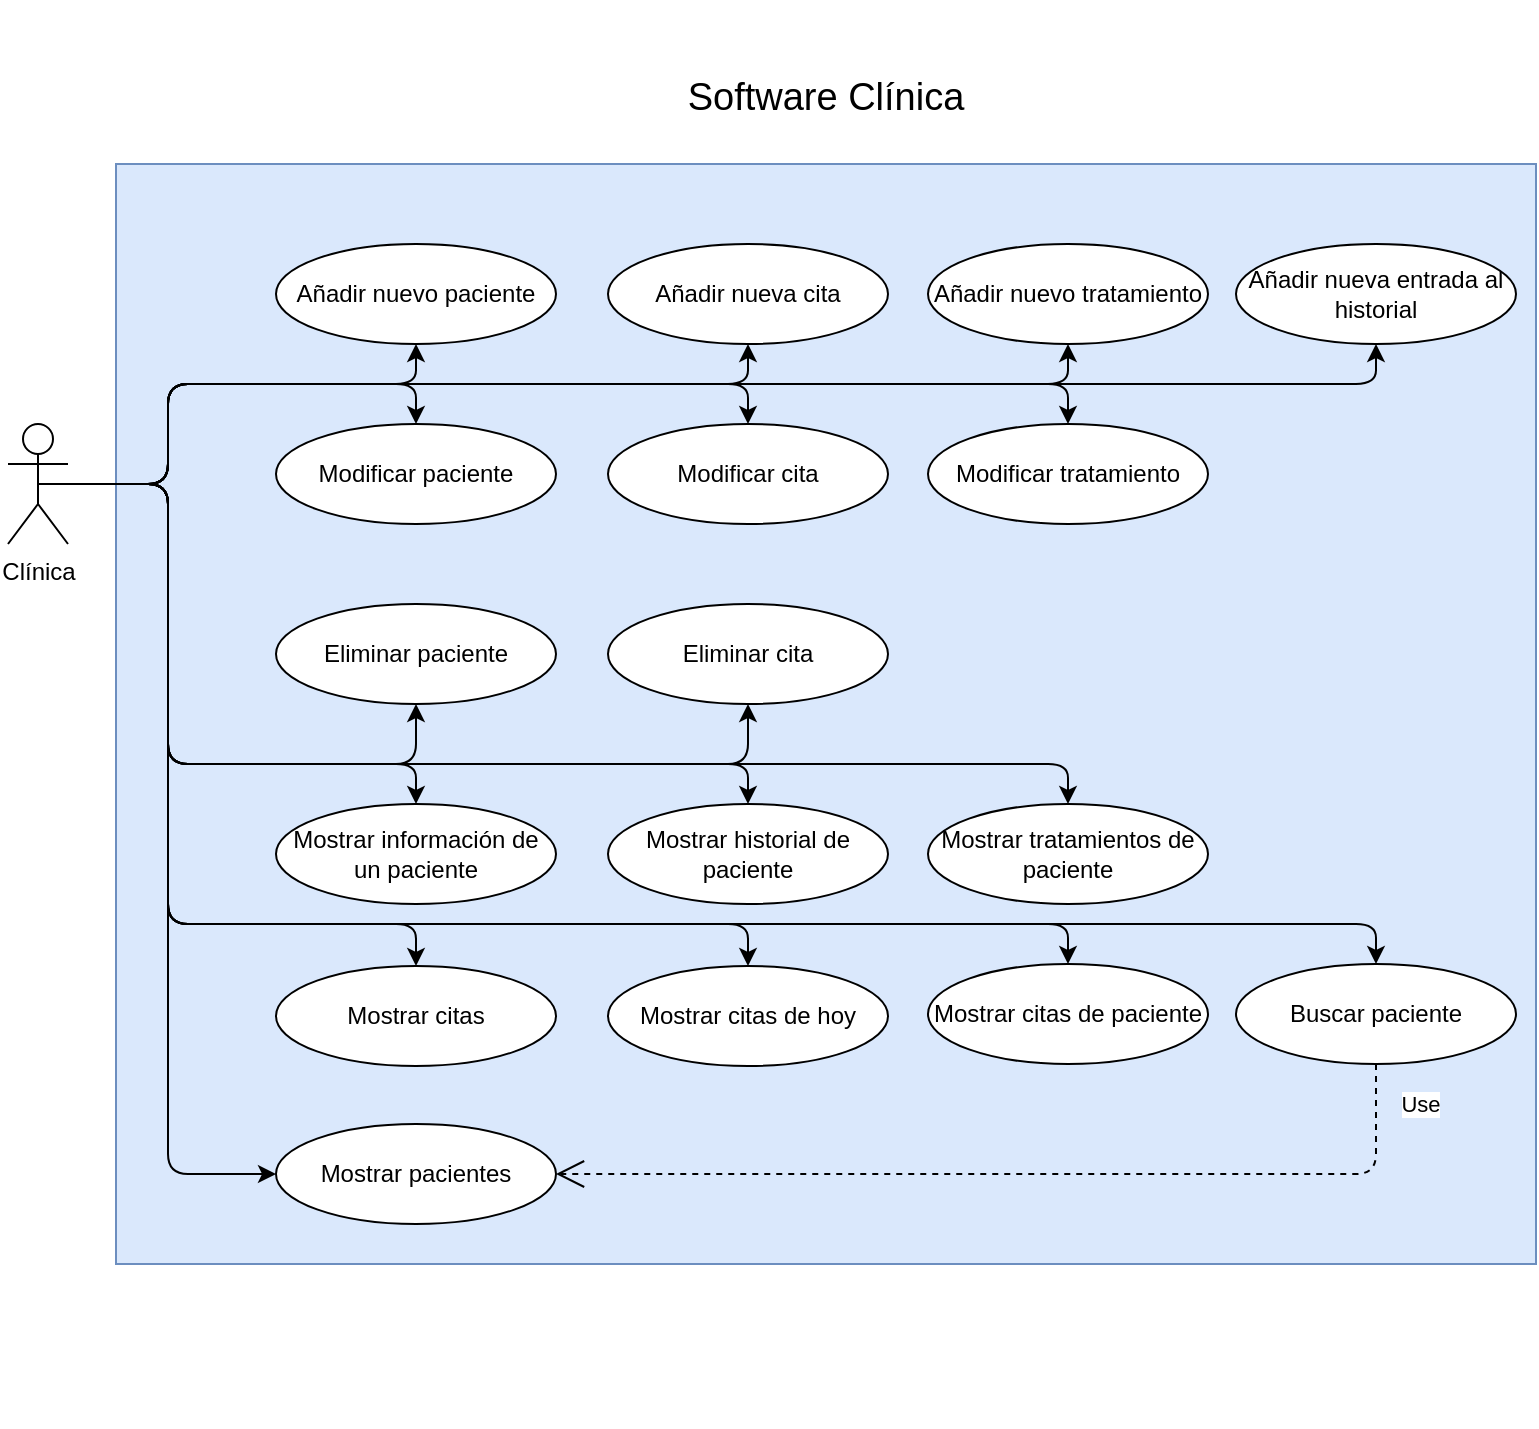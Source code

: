 <mxfile version="12.4.3" type="device" pages="1"><diagram id="VozBgr4PZ8NDdW2B0g3E" name="Page-1"><mxGraphModel dx="1673" dy="2070" grid="1" gridSize="10" guides="1" tooltips="1" connect="1" arrows="1" fold="1" page="1" pageScale="1" pageWidth="827" pageHeight="1169" math="0" shadow="0"><root><mxCell id="0"/><mxCell id="1" parent="0"/><mxCell id="RrpnQLMkxeXI5bM0-7-q-46" value="&lt;div style=&quot;font-size: 19px ; line-height: 500%&quot; align=&quot;center&quot;&gt;Software Clínica&lt;/div&gt;&lt;div style=&quot;font-size: 19px ; line-height: 500%&quot; align=&quot;center&quot;&gt;&lt;br&gt;&lt;/div&gt;&lt;div style=&quot;font-size: 19px ; line-height: 500%&quot; align=&quot;center&quot;&gt;&lt;br&gt;&lt;/div&gt;&lt;div style=&quot;font-size: 19px ; line-height: 500%&quot; align=&quot;center&quot;&gt;&lt;br&gt;&lt;/div&gt;&lt;div style=&quot;font-size: 19px ; line-height: 500%&quot; align=&quot;center&quot;&gt;&lt;br&gt;&lt;/div&gt;&lt;div style=&quot;font-size: 19px ; line-height: 500%&quot; align=&quot;center&quot;&gt;&lt;br&gt;&lt;/div&gt;&lt;div style=&quot;font-size: 19px ; line-height: 250%&quot; align=&quot;center&quot;&gt;&lt;br&gt;&lt;/div&gt;&lt;div style=&quot;font-size: 19px ; line-height: 250%&quot; align=&quot;center&quot;&gt;&lt;br&gt;&lt;/div&gt;&lt;div style=&quot;font-size: 19px ; line-height: 250%&quot; align=&quot;center&quot;&gt;&lt;br&gt;&lt;/div&gt;" style="rounded=0;whiteSpace=wrap;html=1;fillColor=#dae8fc;strokeColor=#6c8ebf;align=center;" parent="1" vertex="1"><mxGeometry x="74" y="60" width="710" height="550" as="geometry"/></mxCell><mxCell id="RrpnQLMkxeXI5bM0-7-q-7" value="&lt;div&gt;Mostrar pacientes&lt;/div&gt;" style="ellipse;whiteSpace=wrap;html=1;" parent="1" vertex="1"><mxGeometry x="154" y="540" width="140" height="50" as="geometry"/></mxCell><mxCell id="RrpnQLMkxeXI5bM0-7-q-8" value="Añadir nuevo paciente" style="ellipse;whiteSpace=wrap;html=1;" parent="1" vertex="1"><mxGeometry x="154" y="100" width="140" height="50" as="geometry"/></mxCell><mxCell id="RrpnQLMkxeXI5bM0-7-q-9" value="&lt;div&gt;Añadir nueva cita&lt;/div&gt;" style="ellipse;whiteSpace=wrap;html=1;" parent="1" vertex="1"><mxGeometry x="320" y="100" width="140" height="50" as="geometry"/></mxCell><mxCell id="RrpnQLMkxeXI5bM0-7-q-10" value="Añadir nuevo tratamiento" style="ellipse;whiteSpace=wrap;html=1;" parent="1" vertex="1"><mxGeometry x="480" y="100" width="140" height="50" as="geometry"/></mxCell><mxCell id="RrpnQLMkxeXI5bM0-7-q-11" value="&lt;div&gt;Añadir nueva entrada al historial&lt;/div&gt;" style="ellipse;whiteSpace=wrap;html=1;" parent="1" vertex="1"><mxGeometry x="634" y="100" width="140" height="50" as="geometry"/></mxCell><mxCell id="RrpnQLMkxeXI5bM0-7-q-12" value="&lt;div&gt;Mostrar citas&lt;/div&gt;" style="ellipse;whiteSpace=wrap;html=1;" parent="1" vertex="1"><mxGeometry x="154" y="461" width="140" height="50" as="geometry"/></mxCell><mxCell id="RrpnQLMkxeXI5bM0-7-q-15" value="Mostrar información de un paciente" style="ellipse;whiteSpace=wrap;html=1;" parent="1" vertex="1"><mxGeometry x="154" y="380" width="140" height="50" as="geometry"/></mxCell><mxCell id="RrpnQLMkxeXI5bM0-7-q-16" value="Modificar paciente" style="ellipse;whiteSpace=wrap;html=1;" parent="1" vertex="1"><mxGeometry x="154" y="190" width="140" height="50" as="geometry"/></mxCell><mxCell id="RrpnQLMkxeXI5bM0-7-q-17" value="Modificar tratamiento" style="ellipse;whiteSpace=wrap;html=1;" parent="1" vertex="1"><mxGeometry x="480" y="190" width="140" height="50" as="geometry"/></mxCell><mxCell id="RrpnQLMkxeXI5bM0-7-q-18" value="Buscar paciente" style="ellipse;whiteSpace=wrap;html=1;" parent="1" vertex="1"><mxGeometry x="634" y="460" width="140" height="50" as="geometry"/></mxCell><mxCell id="RrpnQLMkxeXI5bM0-7-q-21" value="Clínica" style="shape=umlActor;verticalLabelPosition=bottom;labelBackgroundColor=#ffffff;verticalAlign=top;html=1;outlineConnect=0;" parent="1" vertex="1"><mxGeometry x="20" y="190" width="30" height="60" as="geometry"/></mxCell><mxCell id="RrpnQLMkxeXI5bM0-7-q-44" value="Use" style="endArrow=open;endSize=12;dashed=1;html=1;entryX=1;entryY=0.5;entryDx=0;entryDy=0;" parent="1" source="RrpnQLMkxeXI5bM0-7-q-18" target="RrpnQLMkxeXI5bM0-7-q-7" edge="1"><mxGeometry x="-0.916" y="22" width="160" relative="1" as="geometry"><mxPoint x="544" y="331" as="sourcePoint"/><mxPoint x="704" y="331" as="targetPoint"/><Array as="points"><mxPoint x="704" y="565"/></Array><mxPoint as="offset"/></mxGeometry></mxCell><mxCell id="53jxsRuaTNY-Zy6Y8yjK-1" value="&lt;div&gt;Modificar cita&lt;/div&gt;" style="ellipse;whiteSpace=wrap;html=1;" vertex="1" parent="1"><mxGeometry x="320" y="190" width="140" height="50" as="geometry"/></mxCell><mxCell id="53jxsRuaTNY-Zy6Y8yjK-3" value="&lt;div&gt;Mostrar citas de hoy&lt;/div&gt;" style="ellipse;whiteSpace=wrap;html=1;" vertex="1" parent="1"><mxGeometry x="320" y="461" width="140" height="50" as="geometry"/></mxCell><mxCell id="53jxsRuaTNY-Zy6Y8yjK-4" value="Mostrar citas de paciente" style="ellipse;whiteSpace=wrap;html=1;" vertex="1" parent="1"><mxGeometry x="480" y="460" width="140" height="50" as="geometry"/></mxCell><mxCell id="53jxsRuaTNY-Zy6Y8yjK-6" value="Mostrar tratamientos de paciente" style="ellipse;whiteSpace=wrap;html=1;" vertex="1" parent="1"><mxGeometry x="480" y="380" width="140" height="50" as="geometry"/></mxCell><mxCell id="53jxsRuaTNY-Zy6Y8yjK-7" value="Mostrar historial de paciente" style="ellipse;whiteSpace=wrap;html=1;" vertex="1" parent="1"><mxGeometry x="320" y="380" width="140" height="50" as="geometry"/></mxCell><mxCell id="53jxsRuaTNY-Zy6Y8yjK-8" value="Eliminar cita" style="ellipse;whiteSpace=wrap;html=1;" vertex="1" parent="1"><mxGeometry x="320" y="280" width="140" height="50" as="geometry"/></mxCell><mxCell id="53jxsRuaTNY-Zy6Y8yjK-9" value="Eliminar paciente" style="ellipse;whiteSpace=wrap;html=1;" vertex="1" parent="1"><mxGeometry x="154" y="280" width="140" height="50" as="geometry"/></mxCell><mxCell id="53jxsRuaTNY-Zy6Y8yjK-11" value="" style="endArrow=classic;html=1;exitX=0.5;exitY=0.5;exitDx=0;exitDy=0;exitPerimeter=0;entryX=0.5;entryY=1;entryDx=0;entryDy=0;" edge="1" parent="1" source="RrpnQLMkxeXI5bM0-7-q-21" target="RrpnQLMkxeXI5bM0-7-q-8"><mxGeometry width="50" height="50" relative="1" as="geometry"><mxPoint x="40" y="220" as="sourcePoint"/><mxPoint x="90" y="170" as="targetPoint"/><Array as="points"><mxPoint x="100" y="220"/><mxPoint x="100" y="170"/><mxPoint x="224" y="170"/></Array></mxGeometry></mxCell><mxCell id="53jxsRuaTNY-Zy6Y8yjK-14" value="" style="endArrow=classic;html=1;exitX=0.5;exitY=0.5;exitDx=0;exitDy=0;exitPerimeter=0;entryX=0.5;entryY=0;entryDx=0;entryDy=0;" edge="1" parent="1" source="RrpnQLMkxeXI5bM0-7-q-21" target="RrpnQLMkxeXI5bM0-7-q-16"><mxGeometry width="50" height="50" relative="1" as="geometry"><mxPoint x="10" y="760" as="sourcePoint"/><mxPoint x="60" y="710" as="targetPoint"/><Array as="points"><mxPoint x="100" y="220"/><mxPoint x="100" y="170"/><mxPoint x="224" y="170"/></Array></mxGeometry></mxCell><mxCell id="53jxsRuaTNY-Zy6Y8yjK-15" value="" style="endArrow=classic;html=1;exitX=0.5;exitY=0.5;exitDx=0;exitDy=0;exitPerimeter=0;entryX=0.5;entryY=1;entryDx=0;entryDy=0;" edge="1" parent="1" source="RrpnQLMkxeXI5bM0-7-q-21" target="RrpnQLMkxeXI5bM0-7-q-9"><mxGeometry width="50" height="50" relative="1" as="geometry"><mxPoint x="20" y="760" as="sourcePoint"/><mxPoint x="70" y="710" as="targetPoint"/><Array as="points"><mxPoint x="100" y="220"/><mxPoint x="100" y="170"/><mxPoint x="390" y="170"/></Array></mxGeometry></mxCell><mxCell id="53jxsRuaTNY-Zy6Y8yjK-16" value="" style="endArrow=classic;html=1;exitX=0.5;exitY=0.5;exitDx=0;exitDy=0;exitPerimeter=0;entryX=0.5;entryY=0;entryDx=0;entryDy=0;" edge="1" parent="1" source="RrpnQLMkxeXI5bM0-7-q-21" target="53jxsRuaTNY-Zy6Y8yjK-1"><mxGeometry width="50" height="50" relative="1" as="geometry"><mxPoint x="30" y="760" as="sourcePoint"/><mxPoint x="80" y="710" as="targetPoint"/><Array as="points"><mxPoint x="100" y="220"/><mxPoint x="100" y="170"/><mxPoint x="390" y="170"/></Array></mxGeometry></mxCell><mxCell id="53jxsRuaTNY-Zy6Y8yjK-17" value="" style="endArrow=classic;html=1;exitX=0.5;exitY=0.5;exitDx=0;exitDy=0;exitPerimeter=0;entryX=0.5;entryY=0;entryDx=0;entryDy=0;" edge="1" parent="1" target="RrpnQLMkxeXI5bM0-7-q-17"><mxGeometry width="50" height="50" relative="1" as="geometry"><mxPoint x="35" y="220" as="sourcePoint"/><mxPoint x="390" y="190" as="targetPoint"/><Array as="points"><mxPoint x="100" y="220"/><mxPoint x="100" y="170"/><mxPoint x="550" y="170"/></Array></mxGeometry></mxCell><mxCell id="53jxsRuaTNY-Zy6Y8yjK-19" value="" style="endArrow=classic;html=1;exitX=0.5;exitY=0.5;exitDx=0;exitDy=0;exitPerimeter=0;entryX=0.5;entryY=1;entryDx=0;entryDy=0;" edge="1" parent="1" source="RrpnQLMkxeXI5bM0-7-q-21" target="RrpnQLMkxeXI5bM0-7-q-10"><mxGeometry width="50" height="50" relative="1" as="geometry"><mxPoint x="190" y="220" as="sourcePoint"/><mxPoint x="545" y="150" as="targetPoint"/><Array as="points"><mxPoint x="100" y="220"/><mxPoint x="100" y="170"/><mxPoint x="550" y="170"/></Array></mxGeometry></mxCell><mxCell id="53jxsRuaTNY-Zy6Y8yjK-22" value="" style="endArrow=classic;html=1;entryX=0.5;entryY=1;entryDx=0;entryDy=0;exitX=0.5;exitY=0.5;exitDx=0;exitDy=0;exitPerimeter=0;" edge="1" parent="1" source="RrpnQLMkxeXI5bM0-7-q-21" target="RrpnQLMkxeXI5bM0-7-q-11"><mxGeometry width="50" height="50" relative="1" as="geometry"><mxPoint x="40" y="760" as="sourcePoint"/><mxPoint x="90" y="710" as="targetPoint"/><Array as="points"><mxPoint x="100" y="220"/><mxPoint x="100" y="170"/><mxPoint x="704" y="170"/></Array></mxGeometry></mxCell><mxCell id="53jxsRuaTNY-Zy6Y8yjK-23" value="" style="endArrow=classic;html=1;exitX=0.5;exitY=0.5;exitDx=0;exitDy=0;exitPerimeter=0;entryX=0;entryY=0.5;entryDx=0;entryDy=0;" edge="1" parent="1" source="RrpnQLMkxeXI5bM0-7-q-21" target="RrpnQLMkxeXI5bM0-7-q-7"><mxGeometry width="50" height="50" relative="1" as="geometry"><mxPoint x="10" y="760" as="sourcePoint"/><mxPoint x="60" y="710" as="targetPoint"/><Array as="points"><mxPoint x="100" y="220"/><mxPoint x="100" y="565"/></Array></mxGeometry></mxCell><mxCell id="53jxsRuaTNY-Zy6Y8yjK-24" value="" style="endArrow=classic;html=1;entryX=0.5;entryY=1;entryDx=0;entryDy=0;exitX=0.5;exitY=0.5;exitDx=0;exitDy=0;exitPerimeter=0;" edge="1" parent="1" source="RrpnQLMkxeXI5bM0-7-q-21" target="53jxsRuaTNY-Zy6Y8yjK-9"><mxGeometry width="50" height="50" relative="1" as="geometry"><mxPoint x="10" y="760" as="sourcePoint"/><mxPoint x="60" y="710" as="targetPoint"/><Array as="points"><mxPoint x="100" y="220"/><mxPoint x="100" y="360"/><mxPoint x="224" y="360"/></Array></mxGeometry></mxCell><mxCell id="53jxsRuaTNY-Zy6Y8yjK-25" value="" style="endArrow=classic;html=1;exitX=0.5;exitY=0.5;exitDx=0;exitDy=0;exitPerimeter=0;entryX=0.5;entryY=0;entryDx=0;entryDy=0;" edge="1" parent="1" source="RrpnQLMkxeXI5bM0-7-q-21" target="RrpnQLMkxeXI5bM0-7-q-15"><mxGeometry width="50" height="50" relative="1" as="geometry"><mxPoint x="10" y="760" as="sourcePoint"/><mxPoint x="60" y="710" as="targetPoint"/><Array as="points"><mxPoint x="100" y="220"/><mxPoint x="100" y="360"/><mxPoint x="224" y="360"/></Array></mxGeometry></mxCell><mxCell id="53jxsRuaTNY-Zy6Y8yjK-26" value="" style="endArrow=classic;html=1;entryX=0.5;entryY=1;entryDx=0;entryDy=0;exitX=0.5;exitY=0.5;exitDx=0;exitDy=0;exitPerimeter=0;" edge="1" parent="1" source="RrpnQLMkxeXI5bM0-7-q-21" target="53jxsRuaTNY-Zy6Y8yjK-8"><mxGeometry width="50" height="50" relative="1" as="geometry"><mxPoint x="10" y="760" as="sourcePoint"/><mxPoint x="60" y="710" as="targetPoint"/><Array as="points"><mxPoint x="100" y="220"/><mxPoint x="100" y="360"/><mxPoint x="390" y="360"/></Array></mxGeometry></mxCell><mxCell id="53jxsRuaTNY-Zy6Y8yjK-27" value="" style="endArrow=classic;html=1;entryX=0.5;entryY=0;entryDx=0;entryDy=0;exitX=0.5;exitY=0.5;exitDx=0;exitDy=0;exitPerimeter=0;" edge="1" parent="1" source="RrpnQLMkxeXI5bM0-7-q-21" target="53jxsRuaTNY-Zy6Y8yjK-7"><mxGeometry width="50" height="50" relative="1" as="geometry"><mxPoint x="10" y="760" as="sourcePoint"/><mxPoint x="60" y="710" as="targetPoint"/><Array as="points"><mxPoint x="100" y="220"/><mxPoint x="100" y="360"/><mxPoint x="390" y="360"/></Array></mxGeometry></mxCell><mxCell id="53jxsRuaTNY-Zy6Y8yjK-28" value="" style="endArrow=classic;html=1;entryX=0.5;entryY=0;entryDx=0;entryDy=0;exitX=0.5;exitY=0.5;exitDx=0;exitDy=0;exitPerimeter=0;" edge="1" parent="1" source="RrpnQLMkxeXI5bM0-7-q-21" target="53jxsRuaTNY-Zy6Y8yjK-6"><mxGeometry width="50" height="50" relative="1" as="geometry"><mxPoint x="10" y="760" as="sourcePoint"/><mxPoint x="60" y="710" as="targetPoint"/><Array as="points"><mxPoint x="100" y="220"/><mxPoint x="100" y="360"/><mxPoint x="550" y="360"/></Array></mxGeometry></mxCell><mxCell id="53jxsRuaTNY-Zy6Y8yjK-29" value="" style="endArrow=classic;html=1;entryX=0.5;entryY=0;entryDx=0;entryDy=0;exitX=0.5;exitY=0.5;exitDx=0;exitDy=0;exitPerimeter=0;" edge="1" parent="1" source="RrpnQLMkxeXI5bM0-7-q-21" target="RrpnQLMkxeXI5bM0-7-q-12"><mxGeometry width="50" height="50" relative="1" as="geometry"><mxPoint x="140" y="480" as="sourcePoint"/><mxPoint x="190" y="430" as="targetPoint"/><Array as="points"><mxPoint x="100" y="220"/><mxPoint x="100" y="440"/><mxPoint x="224" y="440"/></Array></mxGeometry></mxCell><mxCell id="53jxsRuaTNY-Zy6Y8yjK-30" value="" style="endArrow=classic;html=1;entryX=0.5;entryY=0;entryDx=0;entryDy=0;exitX=0.5;exitY=0.5;exitDx=0;exitDy=0;exitPerimeter=0;" edge="1" parent="1" source="RrpnQLMkxeXI5bM0-7-q-21" target="53jxsRuaTNY-Zy6Y8yjK-3"><mxGeometry width="50" height="50" relative="1" as="geometry"><mxPoint x="45" y="230.0" as="sourcePoint"/><mxPoint x="234" y="471" as="targetPoint"/><Array as="points"><mxPoint x="100" y="220"/><mxPoint x="100" y="440"/><mxPoint x="390" y="440"/></Array></mxGeometry></mxCell><mxCell id="53jxsRuaTNY-Zy6Y8yjK-31" value="" style="endArrow=classic;html=1;entryX=0.5;entryY=0;entryDx=0;entryDy=0;exitX=0.5;exitY=0.5;exitDx=0;exitDy=0;exitPerimeter=0;" edge="1" parent="1" source="RrpnQLMkxeXI5bM0-7-q-21" target="53jxsRuaTNY-Zy6Y8yjK-4"><mxGeometry width="50" height="50" relative="1" as="geometry"><mxPoint x="45" y="230.0" as="sourcePoint"/><mxPoint x="400" y="471" as="targetPoint"/><Array as="points"><mxPoint x="100" y="220"/><mxPoint x="100" y="440"/><mxPoint x="550" y="440"/></Array></mxGeometry></mxCell><mxCell id="53jxsRuaTNY-Zy6Y8yjK-32" value="" style="endArrow=classic;html=1;entryX=0.5;entryY=0;entryDx=0;entryDy=0;exitX=0.5;exitY=0.5;exitDx=0;exitDy=0;exitPerimeter=0;" edge="1" parent="1" source="RrpnQLMkxeXI5bM0-7-q-21" target="RrpnQLMkxeXI5bM0-7-q-18"><mxGeometry width="50" height="50" relative="1" as="geometry"><mxPoint x="45" y="230" as="sourcePoint"/><mxPoint x="560" y="470" as="targetPoint"/><Array as="points"><mxPoint x="100" y="220"/><mxPoint x="100" y="440"/><mxPoint x="704" y="440"/></Array></mxGeometry></mxCell></root></mxGraphModel></diagram></mxfile>